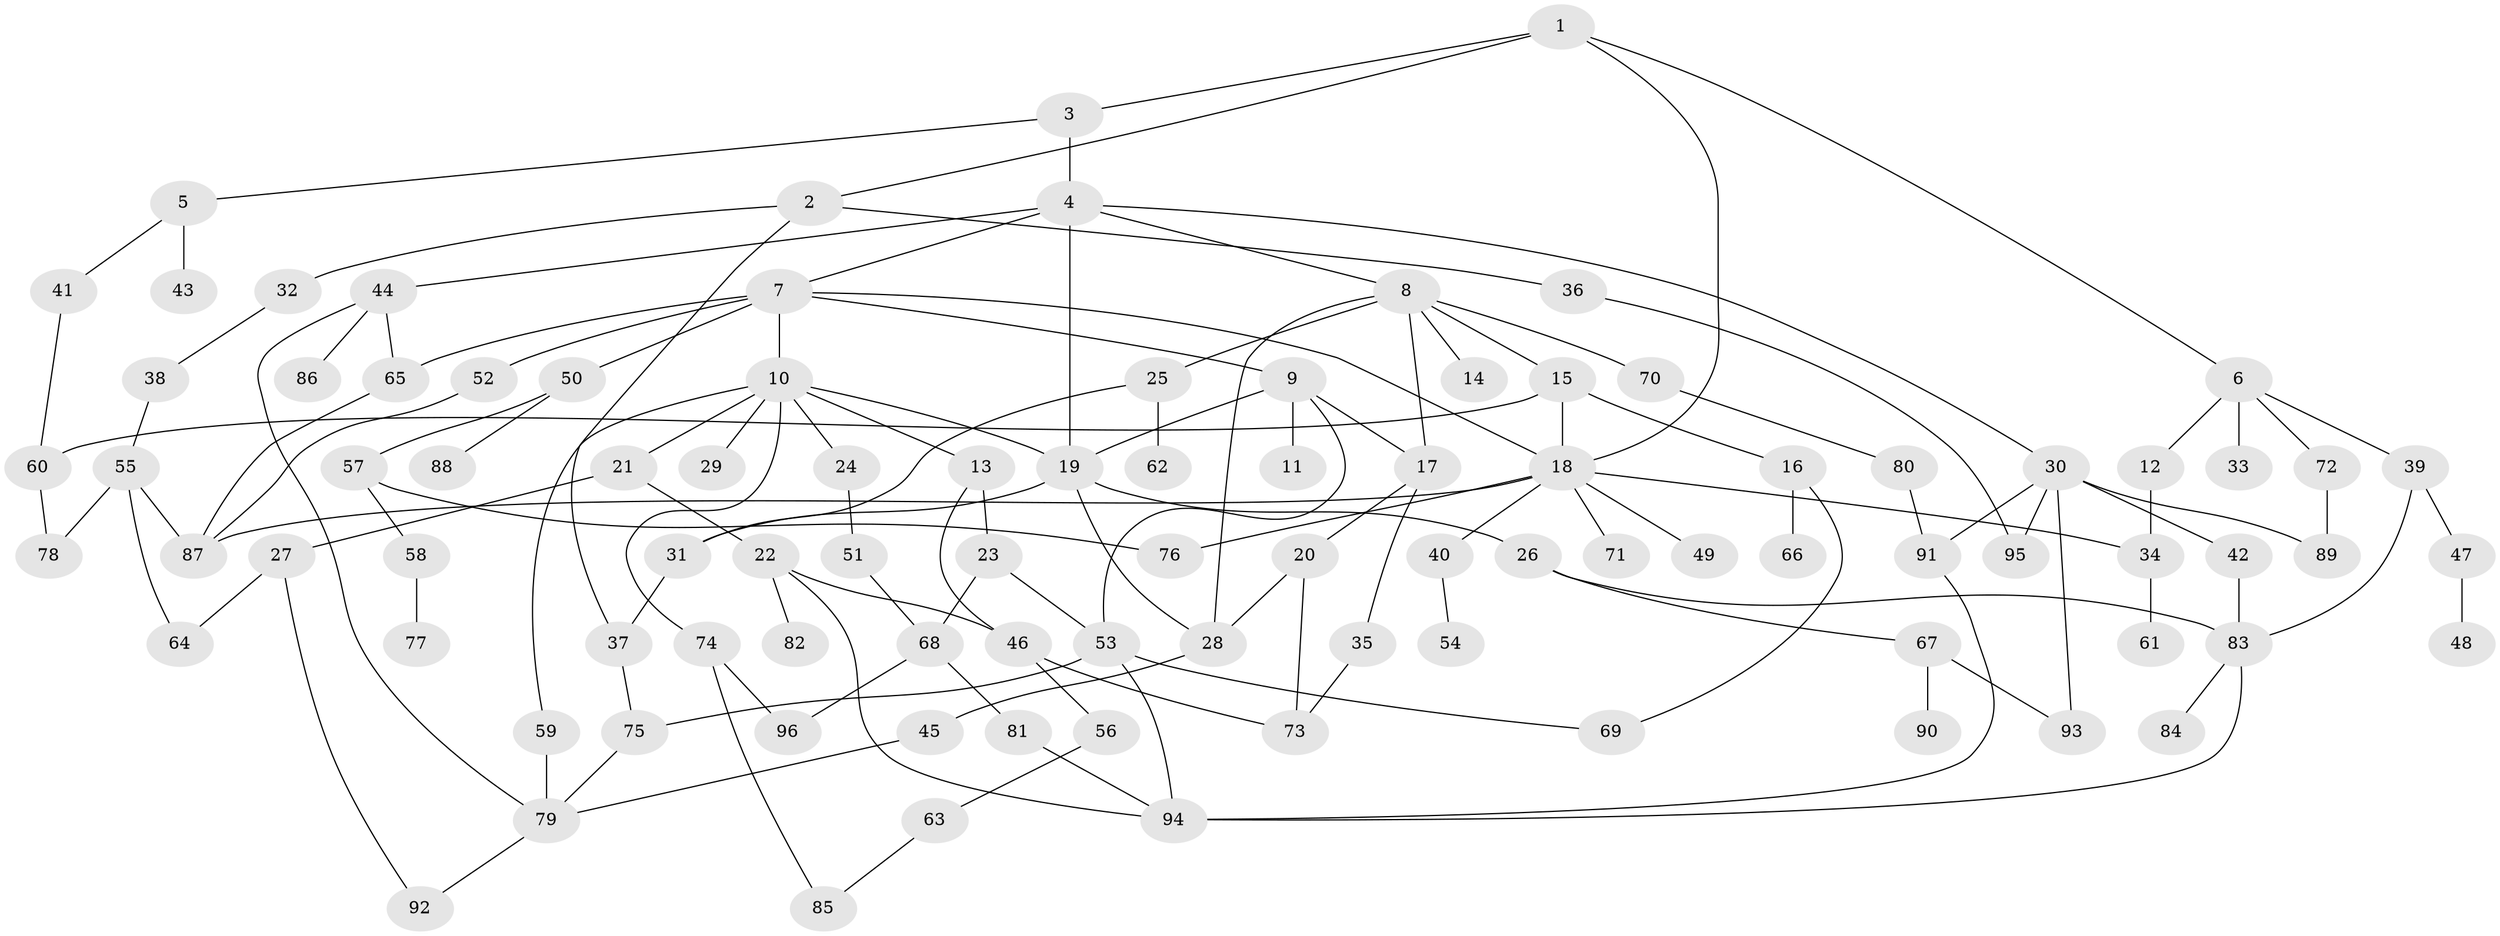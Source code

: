 // Generated by graph-tools (version 1.1) at 2025/25/03/09/25 03:25:27]
// undirected, 96 vertices, 136 edges
graph export_dot {
graph [start="1"]
  node [color=gray90,style=filled];
  1;
  2;
  3;
  4;
  5;
  6;
  7;
  8;
  9;
  10;
  11;
  12;
  13;
  14;
  15;
  16;
  17;
  18;
  19;
  20;
  21;
  22;
  23;
  24;
  25;
  26;
  27;
  28;
  29;
  30;
  31;
  32;
  33;
  34;
  35;
  36;
  37;
  38;
  39;
  40;
  41;
  42;
  43;
  44;
  45;
  46;
  47;
  48;
  49;
  50;
  51;
  52;
  53;
  54;
  55;
  56;
  57;
  58;
  59;
  60;
  61;
  62;
  63;
  64;
  65;
  66;
  67;
  68;
  69;
  70;
  71;
  72;
  73;
  74;
  75;
  76;
  77;
  78;
  79;
  80;
  81;
  82;
  83;
  84;
  85;
  86;
  87;
  88;
  89;
  90;
  91;
  92;
  93;
  94;
  95;
  96;
  1 -- 2;
  1 -- 3;
  1 -- 6;
  1 -- 18;
  2 -- 32;
  2 -- 36;
  2 -- 37;
  3 -- 4;
  3 -- 5;
  4 -- 7;
  4 -- 8;
  4 -- 30;
  4 -- 44;
  4 -- 19;
  5 -- 41;
  5 -- 43;
  6 -- 12;
  6 -- 33;
  6 -- 39;
  6 -- 72;
  7 -- 9;
  7 -- 10;
  7 -- 50;
  7 -- 52;
  7 -- 65;
  7 -- 18;
  8 -- 14;
  8 -- 15;
  8 -- 17;
  8 -- 25;
  8 -- 70;
  8 -- 28;
  9 -- 11;
  9 -- 19;
  9 -- 53;
  9 -- 17;
  10 -- 13;
  10 -- 19;
  10 -- 21;
  10 -- 24;
  10 -- 29;
  10 -- 59;
  10 -- 74;
  12 -- 34;
  13 -- 23;
  13 -- 46;
  15 -- 16;
  15 -- 18;
  15 -- 60;
  16 -- 66;
  16 -- 69;
  17 -- 20;
  17 -- 35;
  18 -- 40;
  18 -- 49;
  18 -- 71;
  18 -- 76;
  18 -- 34;
  18 -- 87;
  19 -- 26;
  19 -- 31;
  19 -- 28;
  20 -- 28;
  20 -- 73;
  21 -- 22;
  21 -- 27;
  22 -- 46;
  22 -- 82;
  22 -- 94;
  23 -- 53;
  23 -- 68;
  24 -- 51;
  25 -- 62;
  25 -- 31;
  26 -- 67;
  26 -- 83;
  27 -- 92;
  27 -- 64;
  28 -- 45;
  30 -- 42;
  30 -- 89;
  30 -- 91;
  30 -- 93;
  30 -- 95;
  31 -- 37;
  32 -- 38;
  34 -- 61;
  35 -- 73;
  36 -- 95;
  37 -- 75;
  38 -- 55;
  39 -- 47;
  39 -- 83;
  40 -- 54;
  41 -- 60;
  42 -- 83;
  44 -- 86;
  44 -- 79;
  44 -- 65;
  45 -- 79;
  46 -- 56;
  46 -- 73;
  47 -- 48;
  50 -- 57;
  50 -- 88;
  51 -- 68;
  52 -- 87;
  53 -- 69;
  53 -- 75;
  53 -- 94;
  55 -- 64;
  55 -- 78;
  55 -- 87;
  56 -- 63;
  57 -- 58;
  57 -- 76;
  58 -- 77;
  59 -- 79;
  60 -- 78;
  63 -- 85;
  65 -- 87;
  67 -- 90;
  67 -- 93;
  68 -- 81;
  68 -- 96;
  70 -- 80;
  72 -- 89;
  74 -- 85;
  74 -- 96;
  75 -- 79;
  79 -- 92;
  80 -- 91;
  81 -- 94;
  83 -- 84;
  83 -- 94;
  91 -- 94;
}
